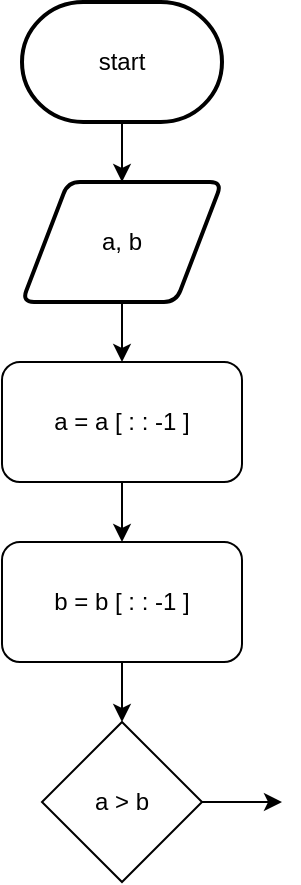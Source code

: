 <mxfile>
    <diagram id="rwv37alUPFB8uNehDNbq" name="Page-1">
        <mxGraphModel dx="983" dy="679" grid="1" gridSize="10" guides="1" tooltips="1" connect="1" arrows="1" fold="1" page="1" pageScale="1" pageWidth="850" pageHeight="1100" math="0" shadow="0">
            <root>
                <mxCell id="0"/>
                <mxCell id="1" parent="0"/>
                <mxCell id="3" style="edgeStyle=none;html=1;" parent="1" source="2" edge="1">
                    <mxGeometry relative="1" as="geometry">
                        <mxPoint x="330" y="100" as="targetPoint"/>
                    </mxGeometry>
                </mxCell>
                <mxCell id="2" value="start" style="strokeWidth=2;html=1;shape=mxgraph.flowchart.terminator;whiteSpace=wrap;" parent="1" vertex="1">
                    <mxGeometry x="280" y="10" width="100" height="60" as="geometry"/>
                </mxCell>
                <mxCell id="5" style="edgeStyle=none;html=1;" parent="1" source="4" edge="1">
                    <mxGeometry relative="1" as="geometry">
                        <mxPoint x="330" y="190" as="targetPoint"/>
                    </mxGeometry>
                </mxCell>
                <mxCell id="4" value="a, b" style="shape=parallelogram;html=1;strokeWidth=2;perimeter=parallelogramPerimeter;whiteSpace=wrap;rounded=1;arcSize=12;size=0.23;" parent="1" vertex="1">
                    <mxGeometry x="280" y="100" width="100" height="60" as="geometry"/>
                </mxCell>
                <mxCell id="7" style="edgeStyle=none;html=1;" parent="1" source="6" edge="1">
                    <mxGeometry relative="1" as="geometry">
                        <mxPoint x="330" y="280" as="targetPoint"/>
                    </mxGeometry>
                </mxCell>
                <mxCell id="6" value="a = a [ : : -1 ]" style="rounded=1;whiteSpace=wrap;html=1;" parent="1" vertex="1">
                    <mxGeometry x="270" y="190" width="120" height="60" as="geometry"/>
                </mxCell>
                <mxCell id="9" style="edgeStyle=none;html=1;" parent="1" source="8" edge="1">
                    <mxGeometry relative="1" as="geometry">
                        <mxPoint x="330" y="370" as="targetPoint"/>
                    </mxGeometry>
                </mxCell>
                <mxCell id="8" value="b = b [ : : -1 ]" style="rounded=1;whiteSpace=wrap;html=1;" parent="1" vertex="1">
                    <mxGeometry x="270" y="280" width="120" height="60" as="geometry"/>
                </mxCell>
                <mxCell id="13" style="edgeStyle=none;html=1;" edge="1" parent="1" source="12">
                    <mxGeometry relative="1" as="geometry">
                        <mxPoint x="410" y="410" as="targetPoint"/>
                    </mxGeometry>
                </mxCell>
                <mxCell id="12" value="a &amp;gt; b" style="rhombus;whiteSpace=wrap;html=1;" vertex="1" parent="1">
                    <mxGeometry x="290" y="370" width="80" height="80" as="geometry"/>
                </mxCell>
            </root>
        </mxGraphModel>
    </diagram>
</mxfile>